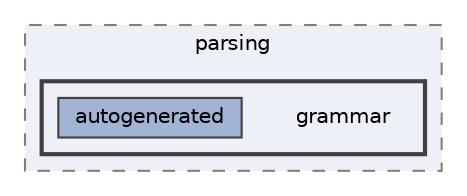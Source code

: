 digraph "src/rematch/parsing/grammar"
{
 // LATEX_PDF_SIZE
  bgcolor="transparent";
  edge [fontname=Helvetica,fontsize=10,labelfontname=Helvetica,labelfontsize=10];
  node [fontname=Helvetica,fontsize=10,shape=box,height=0.2,width=0.4];
  compound=true
  subgraph clusterdir_a5e55677c50a1bf7f16b6811453fb172 {
    graph [ bgcolor="#edf0f7", pencolor="grey50", label="parsing", fontname=Helvetica,fontsize=10 style="filled,dashed", URL="dir_a5e55677c50a1bf7f16b6811453fb172.html",tooltip=""]
  subgraph clusterdir_233d94ce9e920aad5a845b958a6433b6 {
    graph [ bgcolor="#edf0f7", pencolor="grey25", label="", fontname=Helvetica,fontsize=10 style="filled,bold", URL="dir_233d94ce9e920aad5a845b958a6433b6.html",tooltip=""]
    dir_233d94ce9e920aad5a845b958a6433b6 [shape=plaintext, label="grammar"];
  dir_2607a8b8f3d502d7f691ad3e70580948 [label="autogenerated", fillcolor="#a2b4d6", color="grey25", style="filled", URL="dir_2607a8b8f3d502d7f691ad3e70580948.html",tooltip=""];
  }
  }
}

